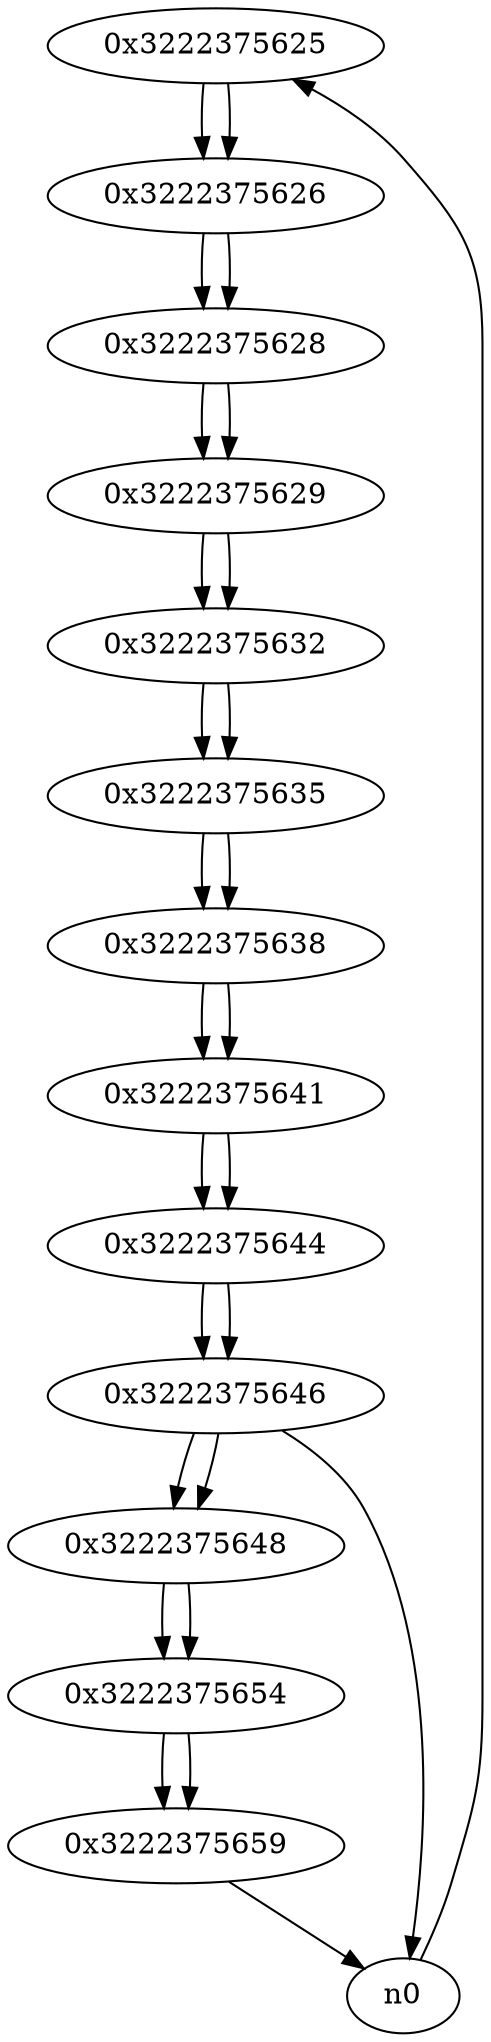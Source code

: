 digraph G{
/* nodes */
  n1 [label="0x3222375625"]
  n2 [label="0x3222375626"]
  n3 [label="0x3222375628"]
  n4 [label="0x3222375629"]
  n5 [label="0x3222375632"]
  n6 [label="0x3222375635"]
  n7 [label="0x3222375638"]
  n8 [label="0x3222375641"]
  n9 [label="0x3222375644"]
  n10 [label="0x3222375646"]
  n11 [label="0x3222375648"]
  n12 [label="0x3222375654"]
  n13 [label="0x3222375659"]
/* edges */
n1 -> n2;
n0 -> n1;
n2 -> n3;
n1 -> n2;
n3 -> n4;
n2 -> n3;
n4 -> n5;
n3 -> n4;
n5 -> n6;
n4 -> n5;
n6 -> n7;
n5 -> n6;
n7 -> n8;
n6 -> n7;
n8 -> n9;
n7 -> n8;
n9 -> n10;
n8 -> n9;
n10 -> n11;
n10 -> n0;
n9 -> n10;
n11 -> n12;
n10 -> n11;
n12 -> n13;
n11 -> n12;
n13 -> n0;
n12 -> n13;
}
